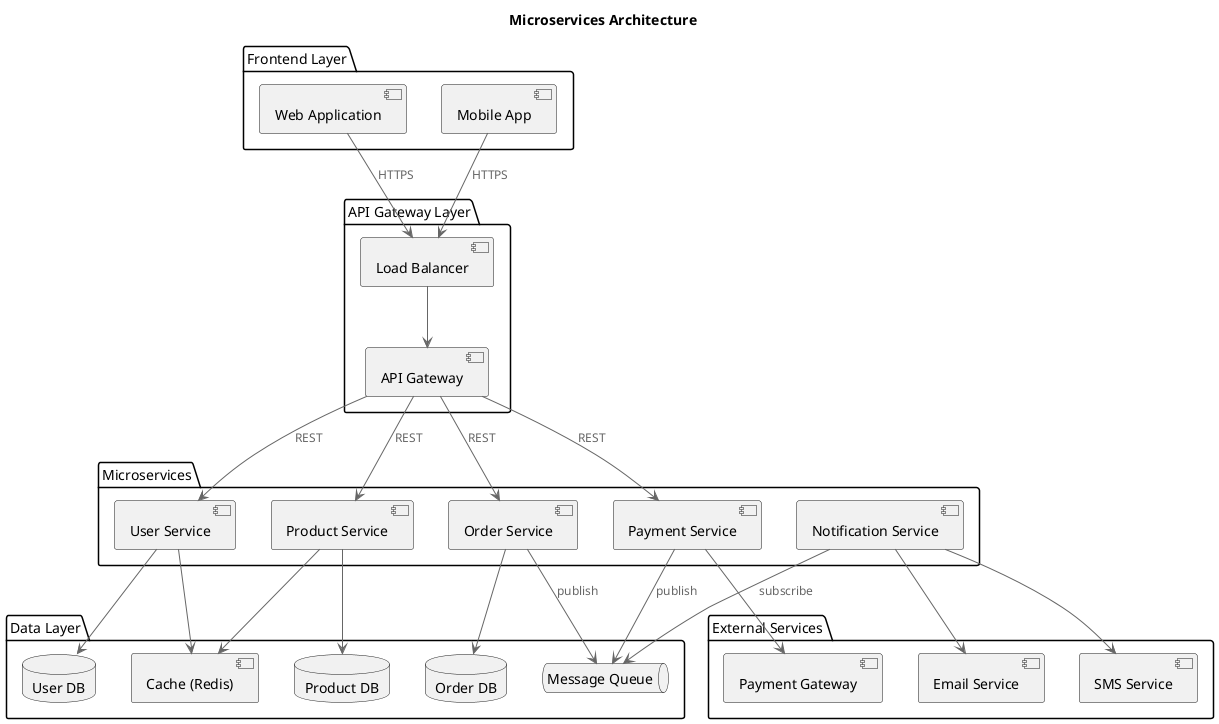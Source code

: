 @startuml component-example
' Component Diagram Example

title Microservices Architecture

!include <C4/C4_Component>

package "Frontend Layer" {
    component [Web Application] as WebApp
    component [Mobile App] as MobileApp
}

package "API Gateway Layer" {
    component [API Gateway] as Gateway
    component [Load Balancer] as LB
}

package "Microservices" {
    component [User Service] as UserService
    component [Product Service] as ProductService
    component [Order Service] as OrderService
    component [Payment Service] as PaymentService
    component [Notification Service] as NotificationService
}

package "Data Layer" {
    database "User DB" as UserDB
    database "Product DB" as ProductDB
    database "Order DB" as OrderDB
    queue "Message Queue" as MQ
    component [Cache (Redis)] as Cache
}

package "External Services" {
    component [Payment Gateway] as PaymentGW
    component [Email Service] as EmailService
    component [SMS Service] as SMSService
}

' Connections
WebApp --> LB : HTTPS
MobileApp --> LB : HTTPS

LB --> Gateway

Gateway --> UserService : REST
Gateway --> ProductService : REST
Gateway --> OrderService : REST
Gateway --> PaymentService : REST

UserService --> UserDB
UserService --> Cache

ProductService --> ProductDB
ProductService --> Cache

OrderService --> OrderDB
OrderService --> MQ : publish

PaymentService --> PaymentGW
PaymentService --> MQ : publish

NotificationService --> MQ : subscribe
NotificationService --> EmailService
NotificationService --> SMSService

@enduml
